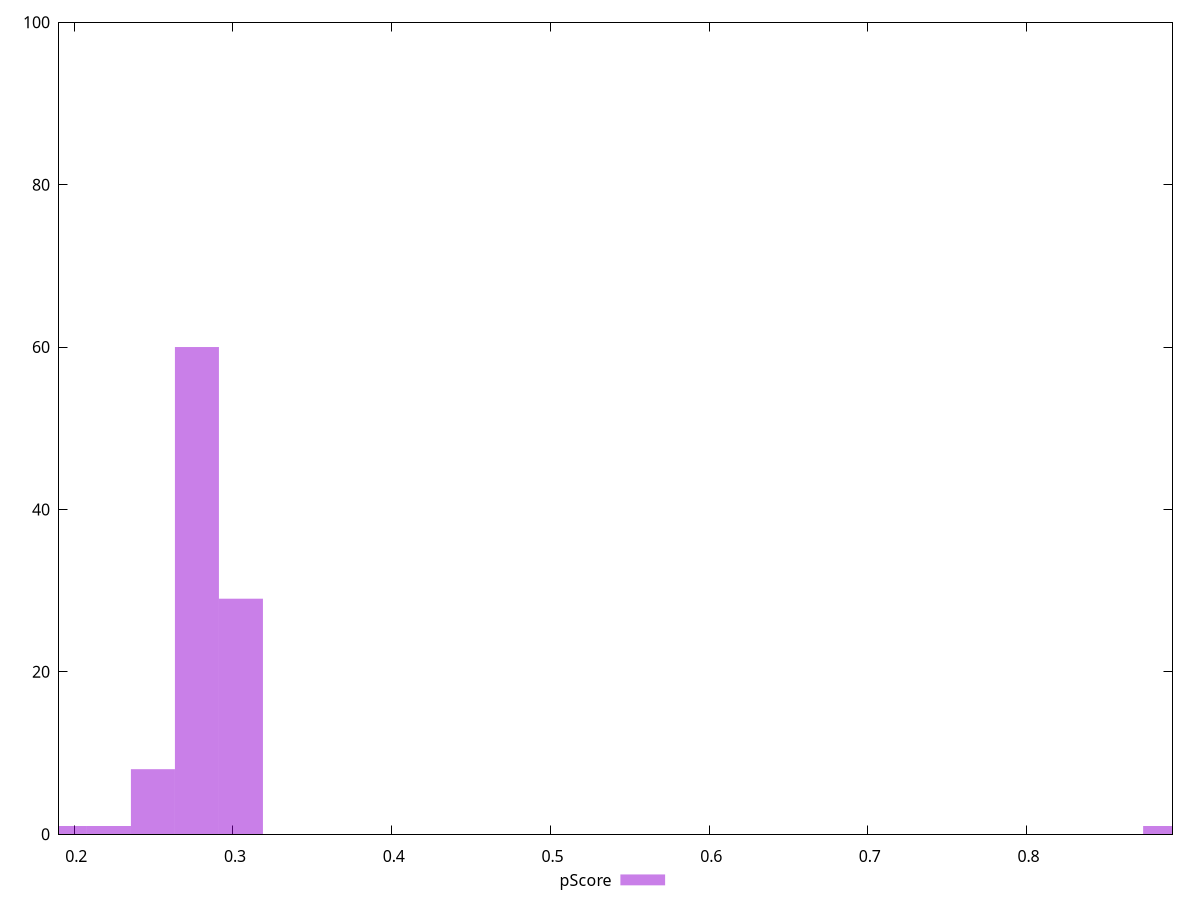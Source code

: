 reset

$pScore <<EOF
0.19409439262942274 1
0.2772777037563182 60
0.30500547413195 29
0.24954993338068637 8
0.22182216300505456 1
0.8872886520202182 1
EOF

set key outside below
set boxwidth 0.02772777037563182
set xrange [0.19037781839698176:0.8919266564395804]
set yrange [0:100]
set trange [0:100]
set style fill transparent solid 0.5 noborder
set terminal svg size 640, 490 enhanced background rgb 'white'
set output "reports/report_00030_2021-02-24T20-42-31.540Z/max-potential-fid/samples/astro/pScore/histogram.svg"

plot $pScore title "pScore" with boxes

reset

